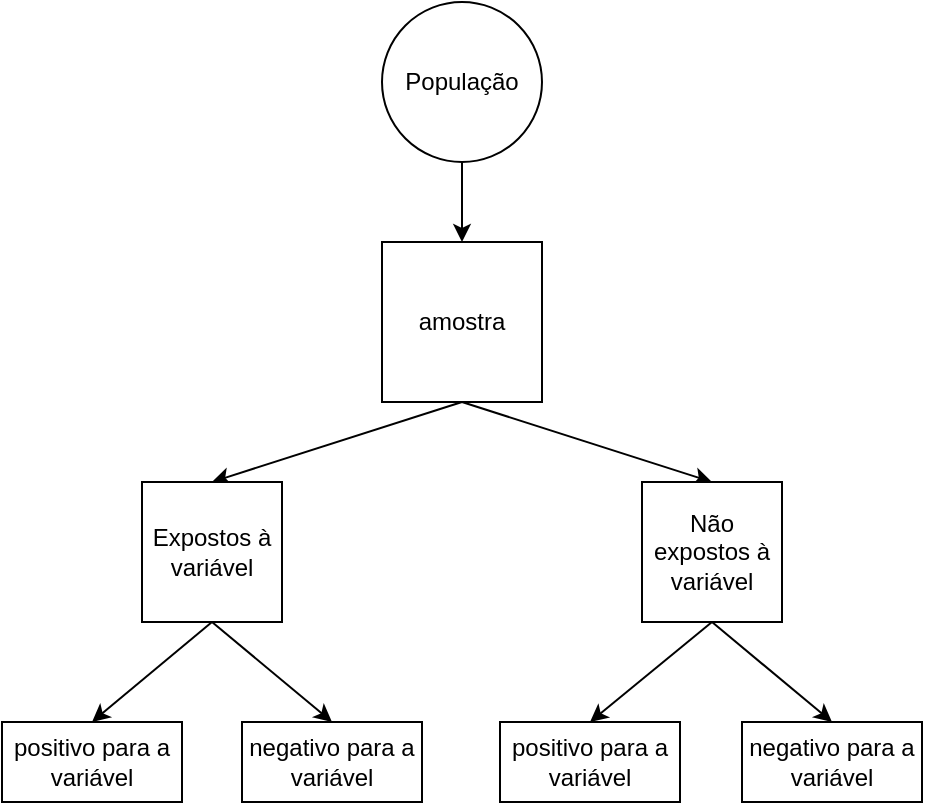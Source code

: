 <mxfile>
    <diagram id="HEXh9NedlEsbbrHnZi3t" name="Page-1">
        <mxGraphModel dx="945" dy="779" grid="1" gridSize="10" guides="1" tooltips="1" connect="1" arrows="1" fold="1" page="1" pageScale="1" pageWidth="850" pageHeight="1100" math="0" shadow="0">
            <root>
                <mxCell id="0"/>
                <mxCell id="1" parent="0"/>
                <mxCell id="2" value="População" style="ellipse;whiteSpace=wrap;html=1;aspect=fixed;" vertex="1" parent="1">
                    <mxGeometry x="360" y="80" width="80" height="80" as="geometry"/>
                </mxCell>
                <mxCell id="21" style="edgeStyle=none;html=1;entryX=0.5;entryY=0;entryDx=0;entryDy=0;exitX=0.5;exitY=1;exitDx=0;exitDy=0;" edge="1" parent="1" source="3" target="5">
                    <mxGeometry relative="1" as="geometry"/>
                </mxCell>
                <mxCell id="22" style="edgeStyle=none;html=1;entryX=0.5;entryY=0;entryDx=0;entryDy=0;exitX=0.5;exitY=1;exitDx=0;exitDy=0;" edge="1" parent="1" source="3" target="6">
                    <mxGeometry relative="1" as="geometry"/>
                </mxCell>
                <mxCell id="3" value="amostra" style="whiteSpace=wrap;html=1;aspect=fixed;" vertex="1" parent="1">
                    <mxGeometry x="360" y="200" width="80" height="80" as="geometry"/>
                </mxCell>
                <mxCell id="4" value="" style="endArrow=classic;html=1;exitX=0.5;exitY=1;exitDx=0;exitDy=0;" edge="1" parent="1" source="2" target="3">
                    <mxGeometry width="50" height="50" relative="1" as="geometry">
                        <mxPoint x="460" y="420" as="sourcePoint"/>
                        <mxPoint x="510" y="370" as="targetPoint"/>
                    </mxGeometry>
                </mxCell>
                <mxCell id="19" style="edgeStyle=none;html=1;entryX=0.5;entryY=0;entryDx=0;entryDy=0;exitX=0.5;exitY=1;exitDx=0;exitDy=0;" edge="1" parent="1" source="5" target="10">
                    <mxGeometry relative="1" as="geometry"/>
                </mxCell>
                <mxCell id="20" style="edgeStyle=none;html=1;exitX=0.5;exitY=1;exitDx=0;exitDy=0;entryX=0.5;entryY=0;entryDx=0;entryDy=0;" edge="1" parent="1" source="5" target="11">
                    <mxGeometry relative="1" as="geometry"/>
                </mxCell>
                <mxCell id="5" value="Expostos à variável" style="whiteSpace=wrap;html=1;aspect=fixed;" vertex="1" parent="1">
                    <mxGeometry x="240" y="320" width="70" height="70" as="geometry"/>
                </mxCell>
                <mxCell id="17" style="edgeStyle=none;html=1;entryX=0.5;entryY=0;entryDx=0;entryDy=0;exitX=0.5;exitY=1;exitDx=0;exitDy=0;" edge="1" parent="1" source="6" target="12">
                    <mxGeometry relative="1" as="geometry"/>
                </mxCell>
                <mxCell id="18" style="edgeStyle=none;html=1;exitX=0.5;exitY=1;exitDx=0;exitDy=0;entryX=0.5;entryY=0;entryDx=0;entryDy=0;" edge="1" parent="1" source="6" target="13">
                    <mxGeometry relative="1" as="geometry"/>
                </mxCell>
                <mxCell id="6" value="Não expostos à variável" style="whiteSpace=wrap;html=1;aspect=fixed;" vertex="1" parent="1">
                    <mxGeometry x="490" y="320" width="70" height="70" as="geometry"/>
                </mxCell>
                <mxCell id="10" value="negativo para a variável" style="rounded=0;whiteSpace=wrap;html=1;" vertex="1" parent="1">
                    <mxGeometry x="290" y="440" width="90" height="40" as="geometry"/>
                </mxCell>
                <mxCell id="11" value="positivo para a variável" style="rounded=0;whiteSpace=wrap;html=1;" vertex="1" parent="1">
                    <mxGeometry x="170" y="440" width="90" height="40" as="geometry"/>
                </mxCell>
                <mxCell id="12" value="negativo para a variável" style="rounded=0;whiteSpace=wrap;html=1;" vertex="1" parent="1">
                    <mxGeometry x="540" y="440" width="90" height="40" as="geometry"/>
                </mxCell>
                <mxCell id="13" value="positivo para a variável" style="rounded=0;whiteSpace=wrap;html=1;" vertex="1" parent="1">
                    <mxGeometry x="419" y="440" width="90" height="40" as="geometry"/>
                </mxCell>
            </root>
        </mxGraphModel>
    </diagram>
</mxfile>
